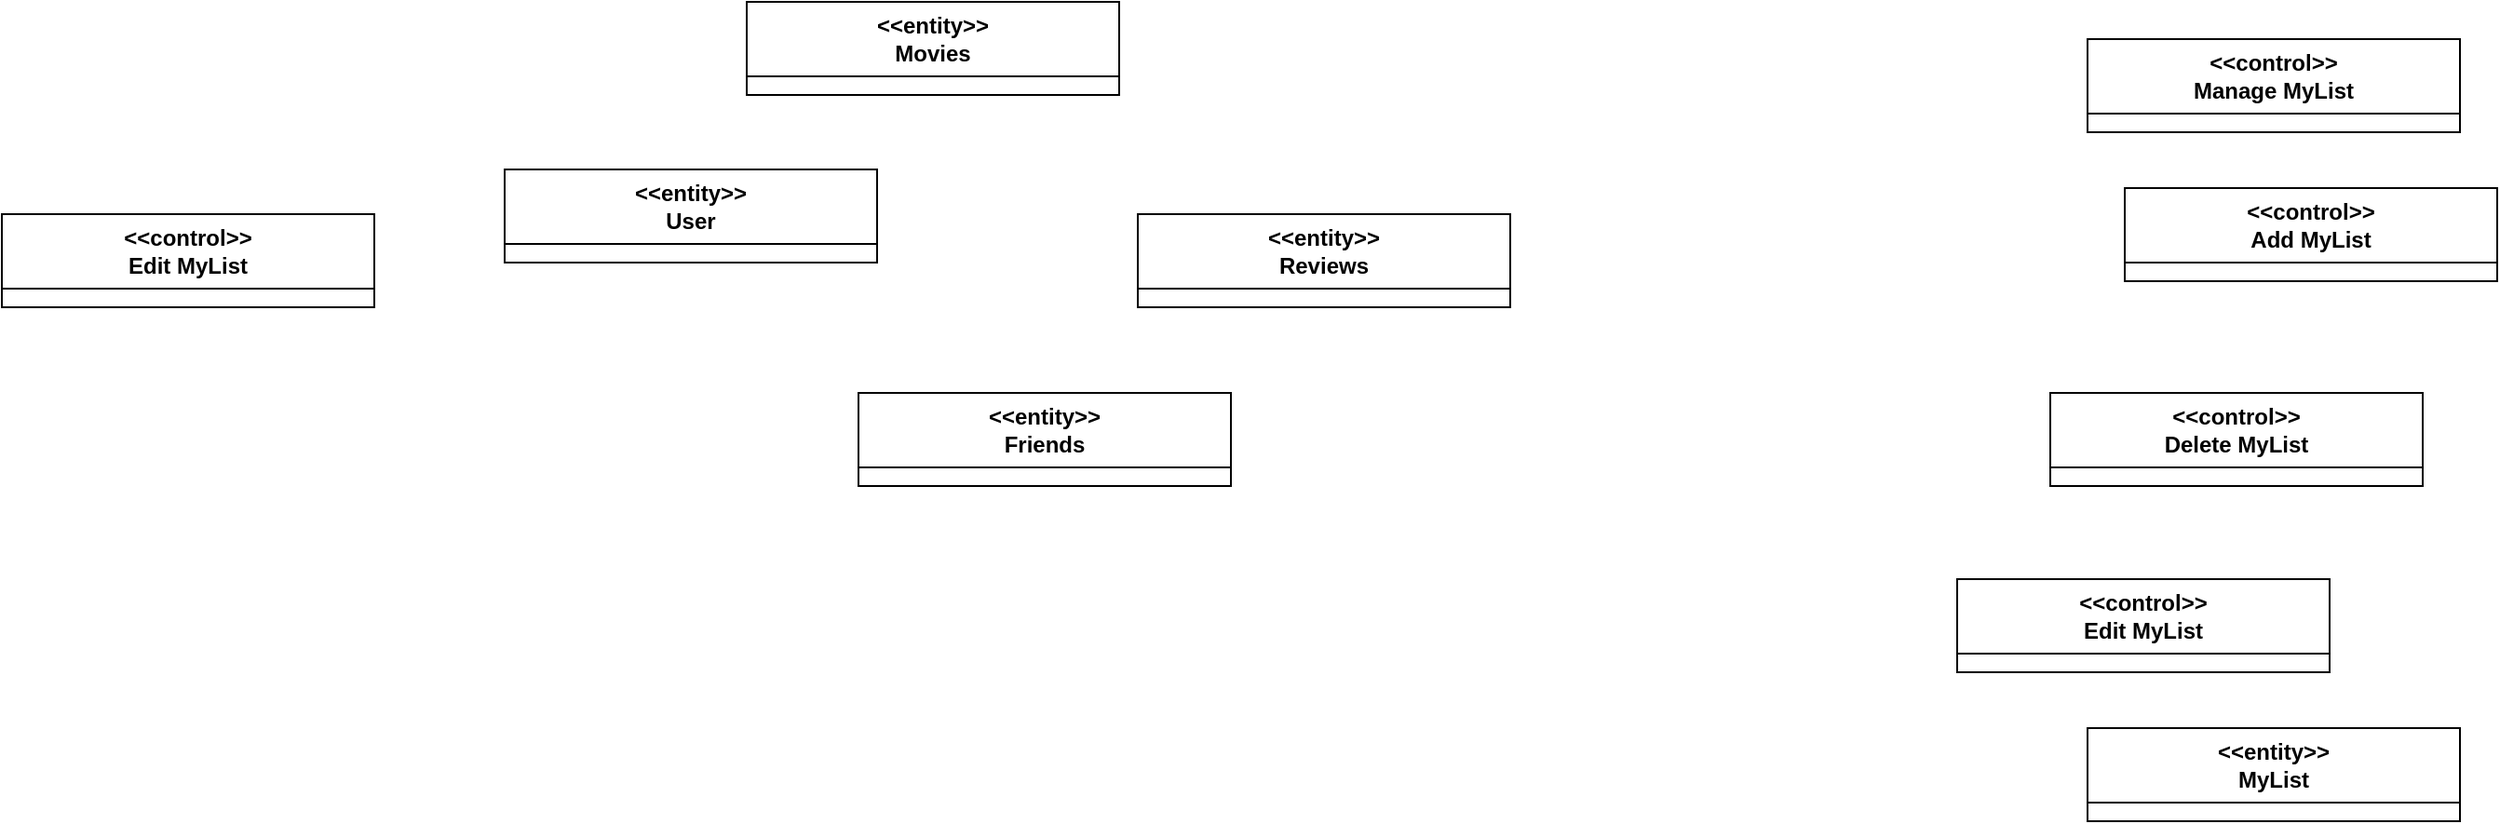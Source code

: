 <mxfile version="22.1.8" type="github">
  <diagram name="Page-1" id="U44AKlqPYRK6XK5reMsL">
    <mxGraphModel dx="1293" dy="583" grid="1" gridSize="10" guides="1" tooltips="1" connect="1" arrows="1" fold="1" page="1" pageScale="1" pageWidth="1169" pageHeight="827" math="0" shadow="0">
      <root>
        <mxCell id="0" />
        <mxCell id="1" parent="0" />
        <mxCell id="hbKF5pfbyNxAoD32uOXb-1" value="&amp;lt;&amp;lt;entity&amp;gt;&amp;gt;&lt;br&gt;Movies" style="swimlane;whiteSpace=wrap;html=1;startSize=40;" vertex="1" parent="1">
          <mxGeometry x="550" y="250" width="200" height="50" as="geometry" />
        </mxCell>
        <mxCell id="hbKF5pfbyNxAoD32uOXb-2" value="&amp;lt;&amp;lt;entity&amp;gt;&amp;gt;&lt;br&gt;User" style="swimlane;whiteSpace=wrap;html=1;startSize=40;" vertex="1" parent="1">
          <mxGeometry x="420" y="340" width="200" height="50" as="geometry" />
        </mxCell>
        <mxCell id="hbKF5pfbyNxAoD32uOXb-3" value="&amp;lt;&amp;lt;entity&amp;gt;&amp;gt;&lt;br&gt;Reviews" style="swimlane;whiteSpace=wrap;html=1;startSize=40;" vertex="1" parent="1">
          <mxGeometry x="760" y="364" width="200" height="50" as="geometry" />
        </mxCell>
        <mxCell id="hbKF5pfbyNxAoD32uOXb-4" value="&amp;lt;&amp;lt;entity&amp;gt;&amp;gt;&lt;br&gt;MyList" style="swimlane;whiteSpace=wrap;html=1;startSize=40;" vertex="1" parent="1">
          <mxGeometry x="1270" y="640" width="200" height="50" as="geometry" />
        </mxCell>
        <mxCell id="hbKF5pfbyNxAoD32uOXb-5" value="&amp;lt;&amp;lt;entity&amp;gt;&amp;gt;&lt;br&gt;Friends" style="swimlane;whiteSpace=wrap;html=1;startSize=40;" vertex="1" parent="1">
          <mxGeometry x="610" y="460" width="200" height="50" as="geometry" />
        </mxCell>
        <mxCell id="hbKF5pfbyNxAoD32uOXb-6" value="&amp;lt;&amp;lt;control&amp;gt;&amp;gt;&lt;br&gt;Add MyList" style="swimlane;whiteSpace=wrap;html=1;startSize=40;" vertex="1" parent="1">
          <mxGeometry x="1290" y="350" width="200" height="50" as="geometry" />
        </mxCell>
        <mxCell id="hbKF5pfbyNxAoD32uOXb-7" value="&amp;lt;&amp;lt;control&amp;gt;&amp;gt;&lt;br&gt;Manage MyList" style="swimlane;whiteSpace=wrap;html=1;startSize=40;" vertex="1" parent="1">
          <mxGeometry x="1270" y="270" width="200" height="50" as="geometry" />
        </mxCell>
        <mxCell id="hbKF5pfbyNxAoD32uOXb-8" value="&amp;lt;&amp;lt;control&amp;gt;&amp;gt;&lt;br&gt;Edit MyList" style="swimlane;whiteSpace=wrap;html=1;startSize=40;" vertex="1" parent="1">
          <mxGeometry x="150" y="364" width="200" height="50" as="geometry" />
        </mxCell>
        <mxCell id="hbKF5pfbyNxAoD32uOXb-9" value="&amp;lt;&amp;lt;control&amp;gt;&amp;gt;&lt;br&gt;Edit MyList" style="swimlane;whiteSpace=wrap;html=1;startSize=40;" vertex="1" parent="1">
          <mxGeometry x="1200" y="560" width="200" height="50" as="geometry" />
        </mxCell>
        <mxCell id="hbKF5pfbyNxAoD32uOXb-10" value="&amp;lt;&amp;lt;control&amp;gt;&amp;gt;&lt;br&gt;Delete MyList" style="swimlane;whiteSpace=wrap;html=1;startSize=40;" vertex="1" parent="1">
          <mxGeometry x="1250" y="460" width="200" height="50" as="geometry" />
        </mxCell>
      </root>
    </mxGraphModel>
  </diagram>
</mxfile>
